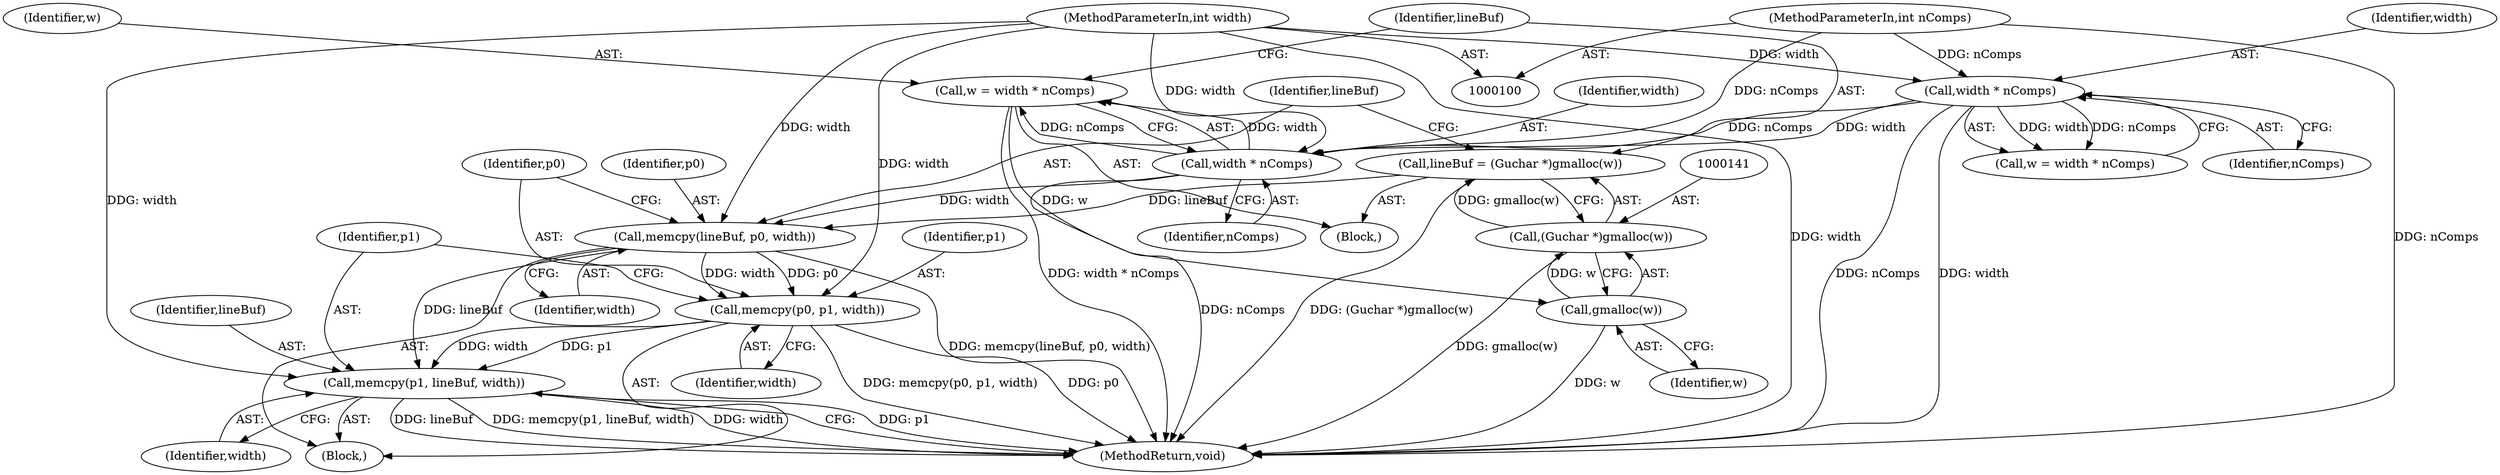 digraph "0_poppler_bbc2d8918fe234b7ef2c480eb148943922cc0959_0@API" {
"1000153" [label="(Call,memcpy(p1, lineBuf, width))"];
"1000149" [label="(Call,memcpy(p0, p1, width))"];
"1000145" [label="(Call,memcpy(lineBuf, p0, width))"];
"1000138" [label="(Call,lineBuf = (Guchar *)gmalloc(w))"];
"1000140" [label="(Call,(Guchar *)gmalloc(w))"];
"1000142" [label="(Call,gmalloc(w))"];
"1000133" [label="(Call,w = width * nComps)"];
"1000135" [label="(Call,width * nComps)"];
"1000112" [label="(Call,width * nComps)"];
"1000102" [label="(MethodParameterIn,int width)"];
"1000104" [label="(MethodParameterIn,int nComps)"];
"1000139" [label="(Identifier,lineBuf)"];
"1000151" [label="(Identifier,p1)"];
"1000143" [label="(Identifier,w)"];
"1000137" [label="(Identifier,nComps)"];
"1000155" [label="(Identifier,lineBuf)"];
"1000157" [label="(MethodReturn,void)"];
"1000104" [label="(MethodParameterIn,int nComps)"];
"1000140" [label="(Call,(Guchar *)gmalloc(w))"];
"1000110" [label="(Call,w = width * nComps)"];
"1000113" [label="(Identifier,width)"];
"1000156" [label="(Identifier,width)"];
"1000142" [label="(Call,gmalloc(w))"];
"1000136" [label="(Identifier,width)"];
"1000148" [label="(Identifier,width)"];
"1000135" [label="(Call,width * nComps)"];
"1000138" [label="(Call,lineBuf = (Guchar *)gmalloc(w))"];
"1000147" [label="(Identifier,p0)"];
"1000146" [label="(Identifier,lineBuf)"];
"1000153" [label="(Call,memcpy(p1, lineBuf, width))"];
"1000133" [label="(Call,w = width * nComps)"];
"1000112" [label="(Call,width * nComps)"];
"1000102" [label="(MethodParameterIn,int width)"];
"1000149" [label="(Call,memcpy(p0, p1, width))"];
"1000154" [label="(Identifier,p1)"];
"1000134" [label="(Identifier,w)"];
"1000152" [label="(Identifier,width)"];
"1000114" [label="(Identifier,nComps)"];
"1000145" [label="(Call,memcpy(lineBuf, p0, width))"];
"1000150" [label="(Identifier,p0)"];
"1000105" [label="(Block,)"];
"1000144" [label="(Block,)"];
"1000153" -> "1000144"  [label="AST: "];
"1000153" -> "1000156"  [label="CFG: "];
"1000154" -> "1000153"  [label="AST: "];
"1000155" -> "1000153"  [label="AST: "];
"1000156" -> "1000153"  [label="AST: "];
"1000157" -> "1000153"  [label="CFG: "];
"1000153" -> "1000157"  [label="DDG: p1"];
"1000153" -> "1000157"  [label="DDG: lineBuf"];
"1000153" -> "1000157"  [label="DDG: memcpy(p1, lineBuf, width)"];
"1000153" -> "1000157"  [label="DDG: width"];
"1000149" -> "1000153"  [label="DDG: p1"];
"1000149" -> "1000153"  [label="DDG: width"];
"1000145" -> "1000153"  [label="DDG: lineBuf"];
"1000102" -> "1000153"  [label="DDG: width"];
"1000149" -> "1000144"  [label="AST: "];
"1000149" -> "1000152"  [label="CFG: "];
"1000150" -> "1000149"  [label="AST: "];
"1000151" -> "1000149"  [label="AST: "];
"1000152" -> "1000149"  [label="AST: "];
"1000154" -> "1000149"  [label="CFG: "];
"1000149" -> "1000157"  [label="DDG: memcpy(p0, p1, width)"];
"1000149" -> "1000157"  [label="DDG: p0"];
"1000145" -> "1000149"  [label="DDG: p0"];
"1000145" -> "1000149"  [label="DDG: width"];
"1000102" -> "1000149"  [label="DDG: width"];
"1000145" -> "1000144"  [label="AST: "];
"1000145" -> "1000148"  [label="CFG: "];
"1000146" -> "1000145"  [label="AST: "];
"1000147" -> "1000145"  [label="AST: "];
"1000148" -> "1000145"  [label="AST: "];
"1000150" -> "1000145"  [label="CFG: "];
"1000145" -> "1000157"  [label="DDG: memcpy(lineBuf, p0, width)"];
"1000138" -> "1000145"  [label="DDG: lineBuf"];
"1000135" -> "1000145"  [label="DDG: width"];
"1000102" -> "1000145"  [label="DDG: width"];
"1000138" -> "1000105"  [label="AST: "];
"1000138" -> "1000140"  [label="CFG: "];
"1000139" -> "1000138"  [label="AST: "];
"1000140" -> "1000138"  [label="AST: "];
"1000146" -> "1000138"  [label="CFG: "];
"1000138" -> "1000157"  [label="DDG: (Guchar *)gmalloc(w)"];
"1000140" -> "1000138"  [label="DDG: gmalloc(w)"];
"1000140" -> "1000142"  [label="CFG: "];
"1000141" -> "1000140"  [label="AST: "];
"1000142" -> "1000140"  [label="AST: "];
"1000140" -> "1000157"  [label="DDG: gmalloc(w)"];
"1000142" -> "1000140"  [label="DDG: w"];
"1000142" -> "1000143"  [label="CFG: "];
"1000143" -> "1000142"  [label="AST: "];
"1000142" -> "1000157"  [label="DDG: w"];
"1000133" -> "1000142"  [label="DDG: w"];
"1000133" -> "1000105"  [label="AST: "];
"1000133" -> "1000135"  [label="CFG: "];
"1000134" -> "1000133"  [label="AST: "];
"1000135" -> "1000133"  [label="AST: "];
"1000139" -> "1000133"  [label="CFG: "];
"1000133" -> "1000157"  [label="DDG: width * nComps"];
"1000135" -> "1000133"  [label="DDG: width"];
"1000135" -> "1000133"  [label="DDG: nComps"];
"1000135" -> "1000137"  [label="CFG: "];
"1000136" -> "1000135"  [label="AST: "];
"1000137" -> "1000135"  [label="AST: "];
"1000135" -> "1000157"  [label="DDG: nComps"];
"1000112" -> "1000135"  [label="DDG: width"];
"1000112" -> "1000135"  [label="DDG: nComps"];
"1000102" -> "1000135"  [label="DDG: width"];
"1000104" -> "1000135"  [label="DDG: nComps"];
"1000112" -> "1000110"  [label="AST: "];
"1000112" -> "1000114"  [label="CFG: "];
"1000113" -> "1000112"  [label="AST: "];
"1000114" -> "1000112"  [label="AST: "];
"1000110" -> "1000112"  [label="CFG: "];
"1000112" -> "1000157"  [label="DDG: nComps"];
"1000112" -> "1000157"  [label="DDG: width"];
"1000112" -> "1000110"  [label="DDG: width"];
"1000112" -> "1000110"  [label="DDG: nComps"];
"1000102" -> "1000112"  [label="DDG: width"];
"1000104" -> "1000112"  [label="DDG: nComps"];
"1000102" -> "1000100"  [label="AST: "];
"1000102" -> "1000157"  [label="DDG: width"];
"1000104" -> "1000100"  [label="AST: "];
"1000104" -> "1000157"  [label="DDG: nComps"];
}
